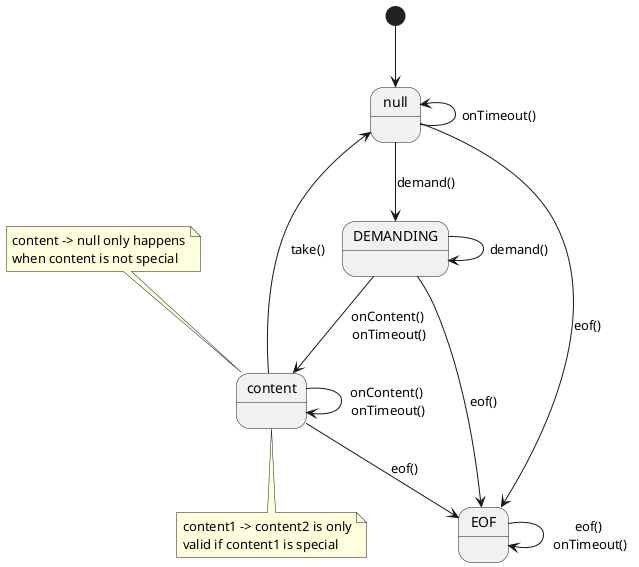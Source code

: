 @startuml

null:
content:
DEMANDING:
EOF:

[*] --> null

null --> DEMANDING : demand()
null --> EOF : eof()
null -left-> null : onTimeout()

DEMANDING --> DEMANDING : demand()
DEMANDING --> content : onContent()\n onTimeout()
DEMANDING --> EOF : eof()

EOF --> EOF : eof()\n onTimeout()

note bottom of content: content1 -> content2 is only\nvalid if content1 is special
note top of content: content -> null only happens\nwhen content is not special
content --> content : onContent()\n onTimeout()
content --> null: take()
content --> EOF: eof()

@enduml
